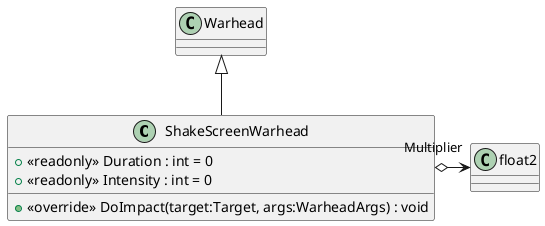 @startuml
class ShakeScreenWarhead {
    + <<readonly>> Duration : int = 0
    + <<readonly>> Intensity : int = 0
    + <<override>> DoImpact(target:Target, args:WarheadArgs) : void
}
Warhead <|-- ShakeScreenWarhead
ShakeScreenWarhead o-> "Multiplier" float2
@enduml

